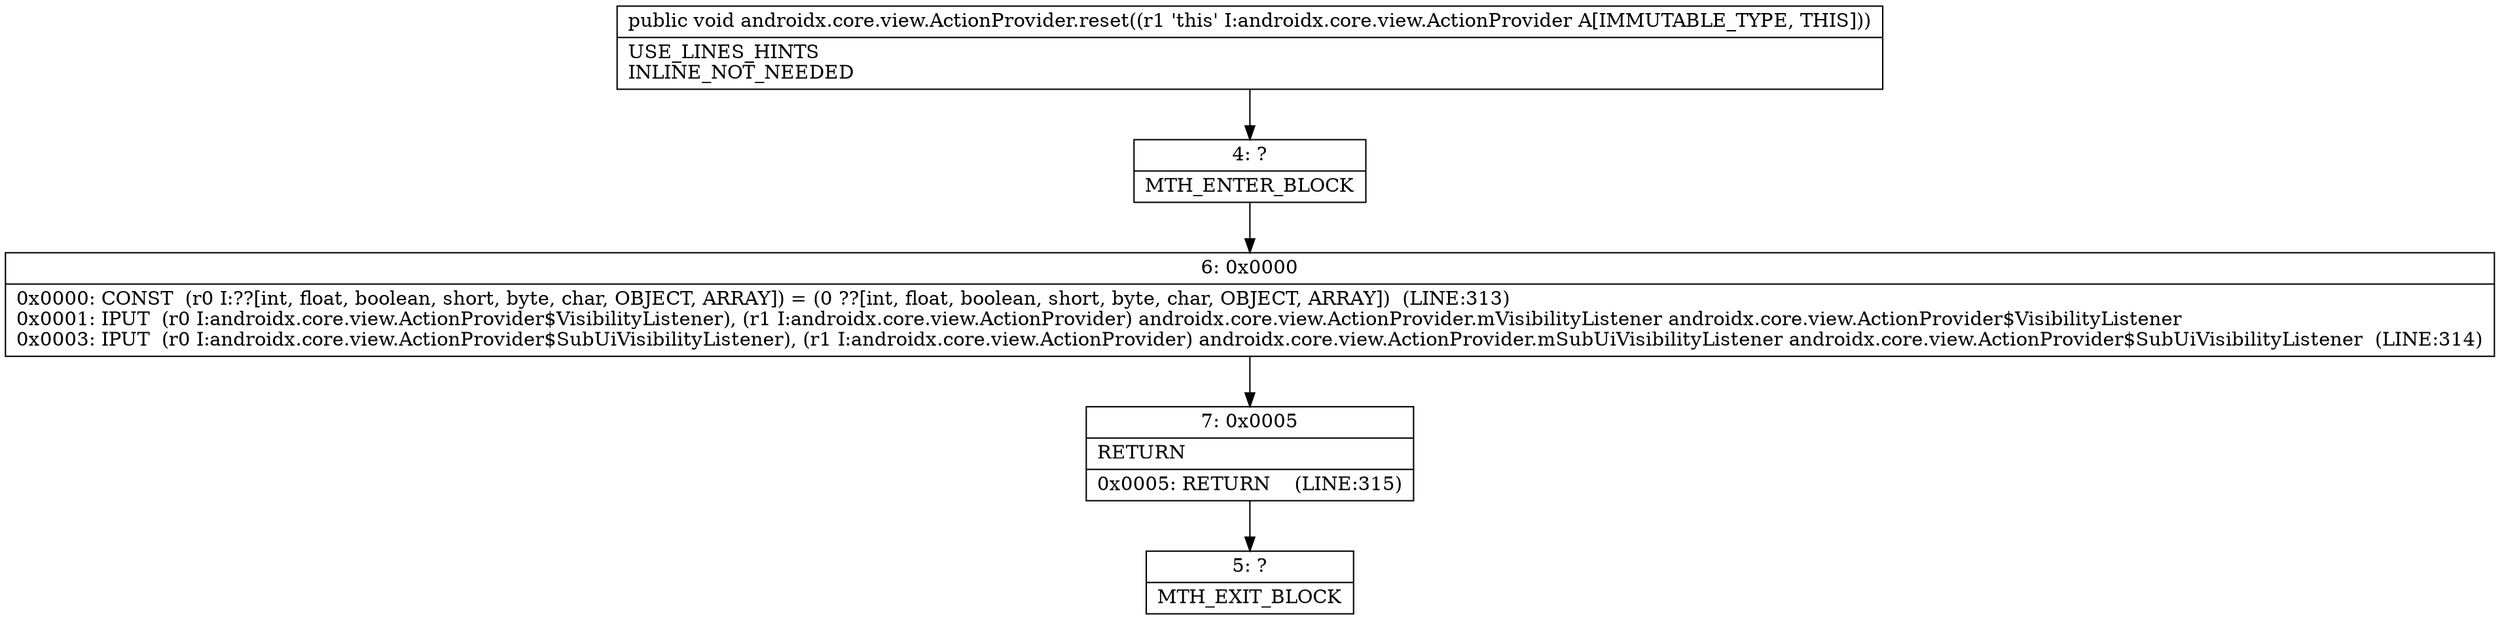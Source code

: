 digraph "CFG forandroidx.core.view.ActionProvider.reset()V" {
Node_4 [shape=record,label="{4\:\ ?|MTH_ENTER_BLOCK\l}"];
Node_6 [shape=record,label="{6\:\ 0x0000|0x0000: CONST  (r0 I:??[int, float, boolean, short, byte, char, OBJECT, ARRAY]) = (0 ??[int, float, boolean, short, byte, char, OBJECT, ARRAY])  (LINE:313)\l0x0001: IPUT  (r0 I:androidx.core.view.ActionProvider$VisibilityListener), (r1 I:androidx.core.view.ActionProvider) androidx.core.view.ActionProvider.mVisibilityListener androidx.core.view.ActionProvider$VisibilityListener \l0x0003: IPUT  (r0 I:androidx.core.view.ActionProvider$SubUiVisibilityListener), (r1 I:androidx.core.view.ActionProvider) androidx.core.view.ActionProvider.mSubUiVisibilityListener androidx.core.view.ActionProvider$SubUiVisibilityListener  (LINE:314)\l}"];
Node_7 [shape=record,label="{7\:\ 0x0005|RETURN\l|0x0005: RETURN    (LINE:315)\l}"];
Node_5 [shape=record,label="{5\:\ ?|MTH_EXIT_BLOCK\l}"];
MethodNode[shape=record,label="{public void androidx.core.view.ActionProvider.reset((r1 'this' I:androidx.core.view.ActionProvider A[IMMUTABLE_TYPE, THIS]))  | USE_LINES_HINTS\lINLINE_NOT_NEEDED\l}"];
MethodNode -> Node_4;Node_4 -> Node_6;
Node_6 -> Node_7;
Node_7 -> Node_5;
}

